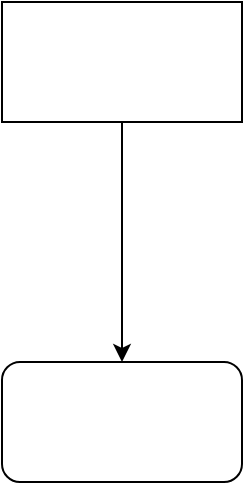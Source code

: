 <mxfile version="17.4.6" type="github">
  <diagram id="_qadQSwQZriIq9_SNwoK" name="Page-1">
    <mxGraphModel dx="1550" dy="859" grid="1" gridSize="10" guides="1" tooltips="1" connect="1" arrows="1" fold="1" page="1" pageScale="1" pageWidth="827" pageHeight="1169" math="0" shadow="0">
      <root>
        <mxCell id="0" />
        <mxCell id="1" parent="0" />
        <mxCell id="ZXj9wXbo5RV8a7_xZoY3-3" style="edgeStyle=orthogonalEdgeStyle;rounded=0;orthogonalLoop=1;jettySize=auto;html=1;exitX=0.5;exitY=1;exitDx=0;exitDy=0;entryX=0.5;entryY=0;entryDx=0;entryDy=0;" parent="1" source="ZXj9wXbo5RV8a7_xZoY3-1" target="ZXj9wXbo5RV8a7_xZoY3-2" edge="1">
          <mxGeometry relative="1" as="geometry" />
        </mxCell>
        <mxCell id="ZXj9wXbo5RV8a7_xZoY3-1" value="" style="rounded=0;whiteSpace=wrap;html=1;" parent="1" vertex="1">
          <mxGeometry x="170" y="130" width="120" height="60" as="geometry" />
        </mxCell>
        <mxCell id="ZXj9wXbo5RV8a7_xZoY3-2" value="" style="rounded=1;whiteSpace=wrap;html=1;" parent="1" vertex="1">
          <mxGeometry x="170" y="310" width="120" height="60" as="geometry" />
        </mxCell>
      </root>
    </mxGraphModel>
  </diagram>
</mxfile>
